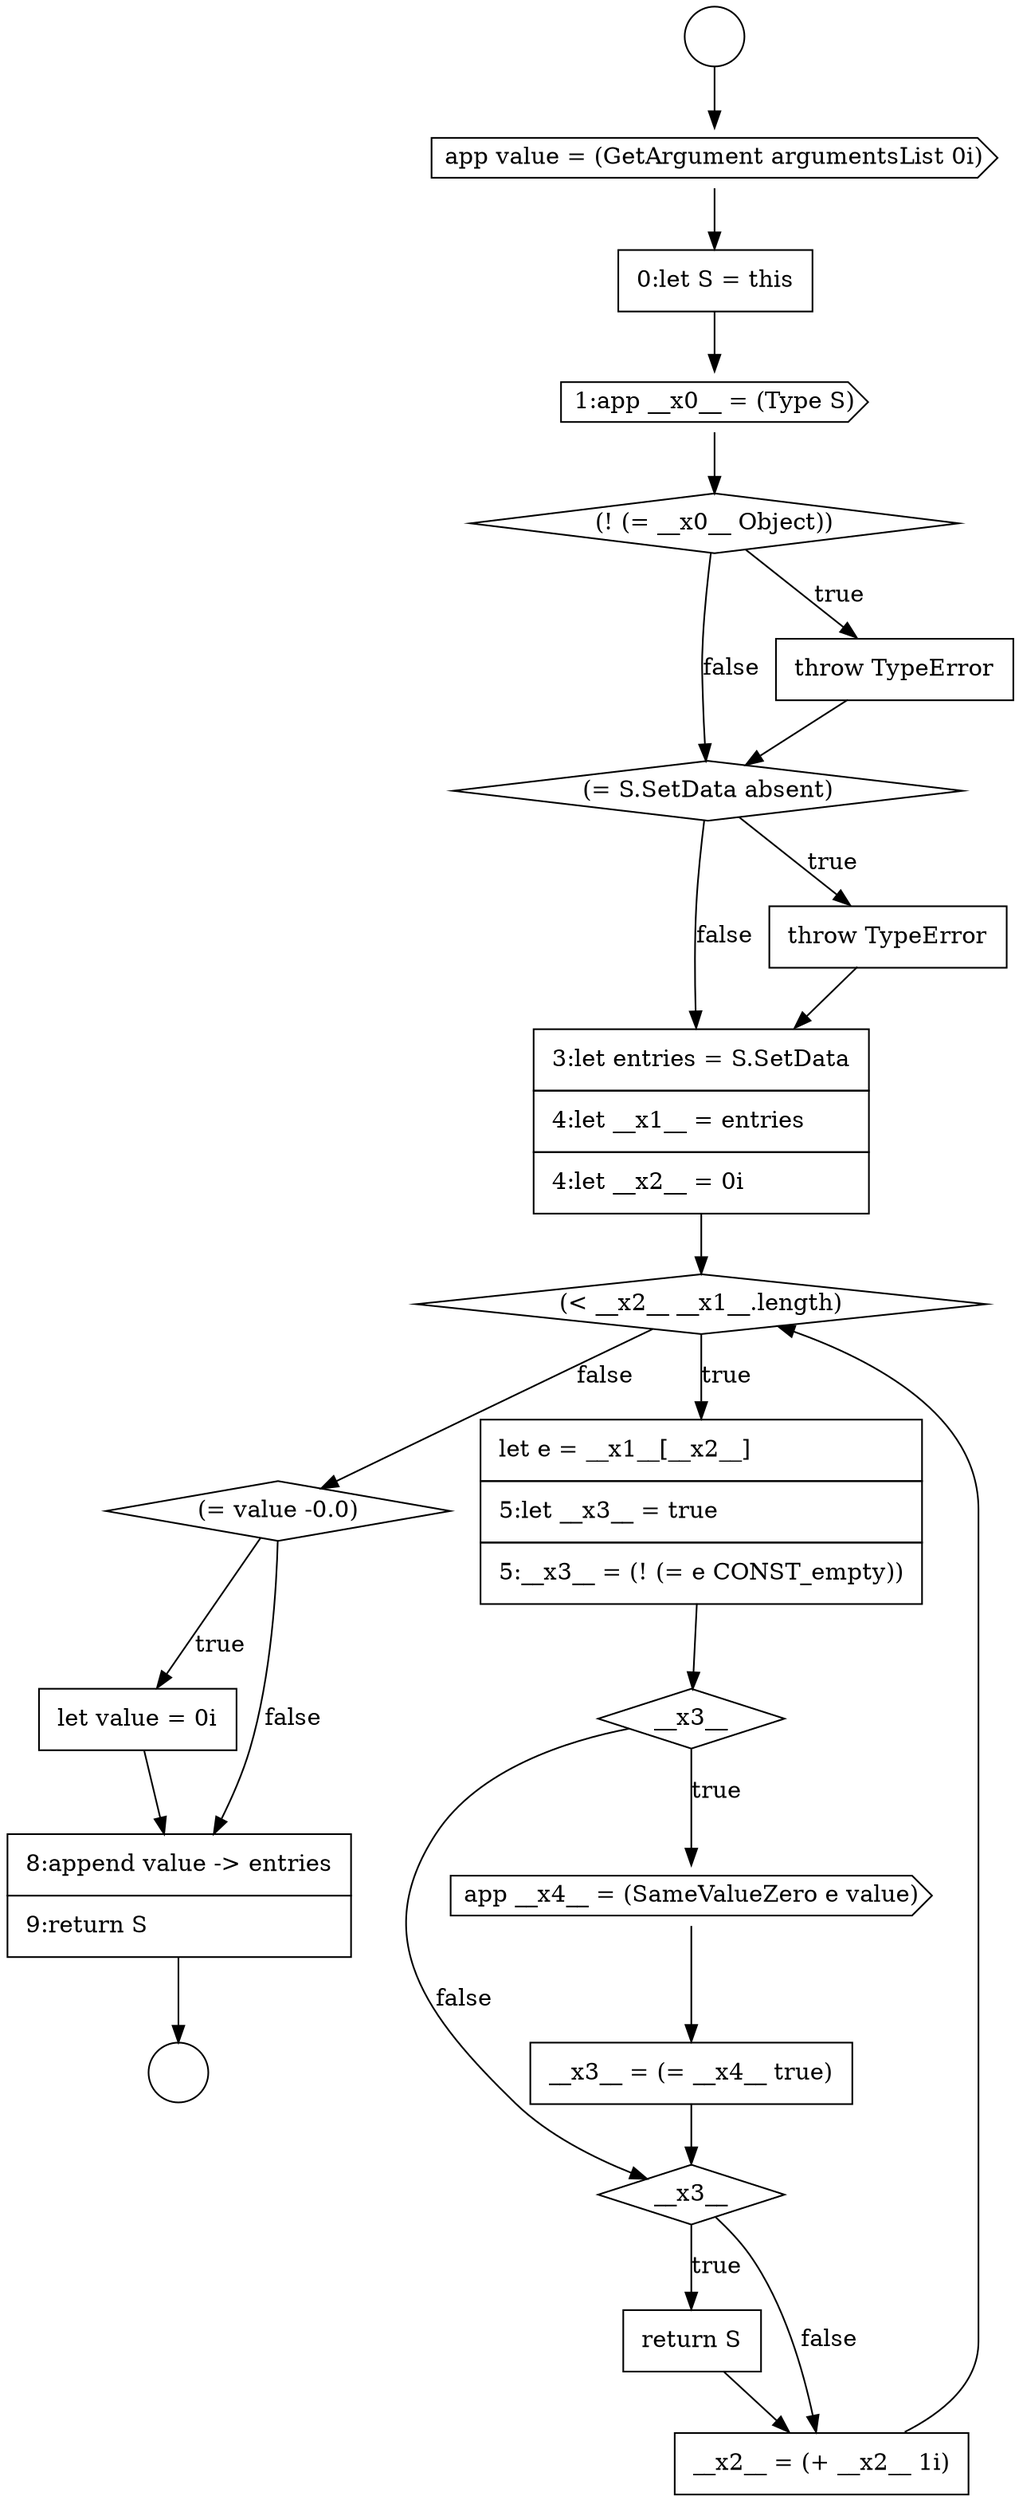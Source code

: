digraph {
  node15806 [shape=diamond, label=<<font color="black">(= value -0.0)</font>> color="black" fillcolor="white" style=filled]
  node15795 [shape=diamond, label=<<font color="black">(= S.SetData absent)</font>> color="black" fillcolor="white" style=filled]
  node15802 [shape=none, margin=0, label=<<font color="black">
    <table border="0" cellborder="1" cellspacing="0" cellpadding="10">
      <tr><td align="left">__x3__ = (= __x4__ true)</td></tr>
    </table>
  </font>> color="black" fillcolor="white" style=filled]
  node15799 [shape=none, margin=0, label=<<font color="black">
    <table border="0" cellborder="1" cellspacing="0" cellpadding="10">
      <tr><td align="left">let e = __x1__[__x2__]</td></tr>
      <tr><td align="left">5:let __x3__ = true</td></tr>
      <tr><td align="left">5:__x3__ = (! (= e CONST_empty))</td></tr>
    </table>
  </font>> color="black" fillcolor="white" style=filled]
  node15794 [shape=none, margin=0, label=<<font color="black">
    <table border="0" cellborder="1" cellspacing="0" cellpadding="10">
      <tr><td align="left">throw TypeError</td></tr>
    </table>
  </font>> color="black" fillcolor="white" style=filled]
  node15792 [shape=cds, label=<<font color="black">1:app __x0__ = (Type S)</font>> color="black" fillcolor="white" style=filled]
  node15788 [shape=circle label=" " color="black" fillcolor="white" style=filled]
  node15789 [shape=circle label=" " color="black" fillcolor="white" style=filled]
  node15790 [shape=cds, label=<<font color="black">app value = (GetArgument argumentsList 0i)</font>> color="black" fillcolor="white" style=filled]
  node15807 [shape=none, margin=0, label=<<font color="black">
    <table border="0" cellborder="1" cellspacing="0" cellpadding="10">
      <tr><td align="left">let value = 0i</td></tr>
    </table>
  </font>> color="black" fillcolor="white" style=filled]
  node15808 [shape=none, margin=0, label=<<font color="black">
    <table border="0" cellborder="1" cellspacing="0" cellpadding="10">
      <tr><td align="left">8:append value -&gt; entries</td></tr>
      <tr><td align="left">9:return S</td></tr>
    </table>
  </font>> color="black" fillcolor="white" style=filled]
  node15791 [shape=none, margin=0, label=<<font color="black">
    <table border="0" cellborder="1" cellspacing="0" cellpadding="10">
      <tr><td align="left">0:let S = this</td></tr>
    </table>
  </font>> color="black" fillcolor="white" style=filled]
  node15798 [shape=diamond, label=<<font color="black">(&lt; __x2__ __x1__.length)</font>> color="black" fillcolor="white" style=filled]
  node15793 [shape=diamond, label=<<font color="black">(! (= __x0__ Object))</font>> color="black" fillcolor="white" style=filled]
  node15803 [shape=diamond, label=<<font color="black">__x3__</font>> color="black" fillcolor="white" style=filled]
  node15804 [shape=none, margin=0, label=<<font color="black">
    <table border="0" cellborder="1" cellspacing="0" cellpadding="10">
      <tr><td align="left">return S</td></tr>
    </table>
  </font>> color="black" fillcolor="white" style=filled]
  node15797 [shape=none, margin=0, label=<<font color="black">
    <table border="0" cellborder="1" cellspacing="0" cellpadding="10">
      <tr><td align="left">3:let entries = S.SetData</td></tr>
      <tr><td align="left">4:let __x1__ = entries</td></tr>
      <tr><td align="left">4:let __x2__ = 0i</td></tr>
    </table>
  </font>> color="black" fillcolor="white" style=filled]
  node15805 [shape=none, margin=0, label=<<font color="black">
    <table border="0" cellborder="1" cellspacing="0" cellpadding="10">
      <tr><td align="left">__x2__ = (+ __x2__ 1i)</td></tr>
    </table>
  </font>> color="black" fillcolor="white" style=filled]
  node15796 [shape=none, margin=0, label=<<font color="black">
    <table border="0" cellborder="1" cellspacing="0" cellpadding="10">
      <tr><td align="left">throw TypeError</td></tr>
    </table>
  </font>> color="black" fillcolor="white" style=filled]
  node15801 [shape=cds, label=<<font color="black">app __x4__ = (SameValueZero e value)</font>> color="black" fillcolor="white" style=filled]
  node15800 [shape=diamond, label=<<font color="black">__x3__</font>> color="black" fillcolor="white" style=filled]
  node15808 -> node15789 [ color="black"]
  node15793 -> node15794 [label=<<font color="black">true</font>> color="black"]
  node15793 -> node15795 [label=<<font color="black">false</font>> color="black"]
  node15794 -> node15795 [ color="black"]
  node15790 -> node15791 [ color="black"]
  node15806 -> node15807 [label=<<font color="black">true</font>> color="black"]
  node15806 -> node15808 [label=<<font color="black">false</font>> color="black"]
  node15788 -> node15790 [ color="black"]
  node15792 -> node15793 [ color="black"]
  node15797 -> node15798 [ color="black"]
  node15804 -> node15805 [ color="black"]
  node15800 -> node15801 [label=<<font color="black">true</font>> color="black"]
  node15800 -> node15803 [label=<<font color="black">false</font>> color="black"]
  node15799 -> node15800 [ color="black"]
  node15801 -> node15802 [ color="black"]
  node15798 -> node15799 [label=<<font color="black">true</font>> color="black"]
  node15798 -> node15806 [label=<<font color="black">false</font>> color="black"]
  node15805 -> node15798 [ color="black"]
  node15807 -> node15808 [ color="black"]
  node15795 -> node15796 [label=<<font color="black">true</font>> color="black"]
  node15795 -> node15797 [label=<<font color="black">false</font>> color="black"]
  node15796 -> node15797 [ color="black"]
  node15803 -> node15804 [label=<<font color="black">true</font>> color="black"]
  node15803 -> node15805 [label=<<font color="black">false</font>> color="black"]
  node15802 -> node15803 [ color="black"]
  node15791 -> node15792 [ color="black"]
}
